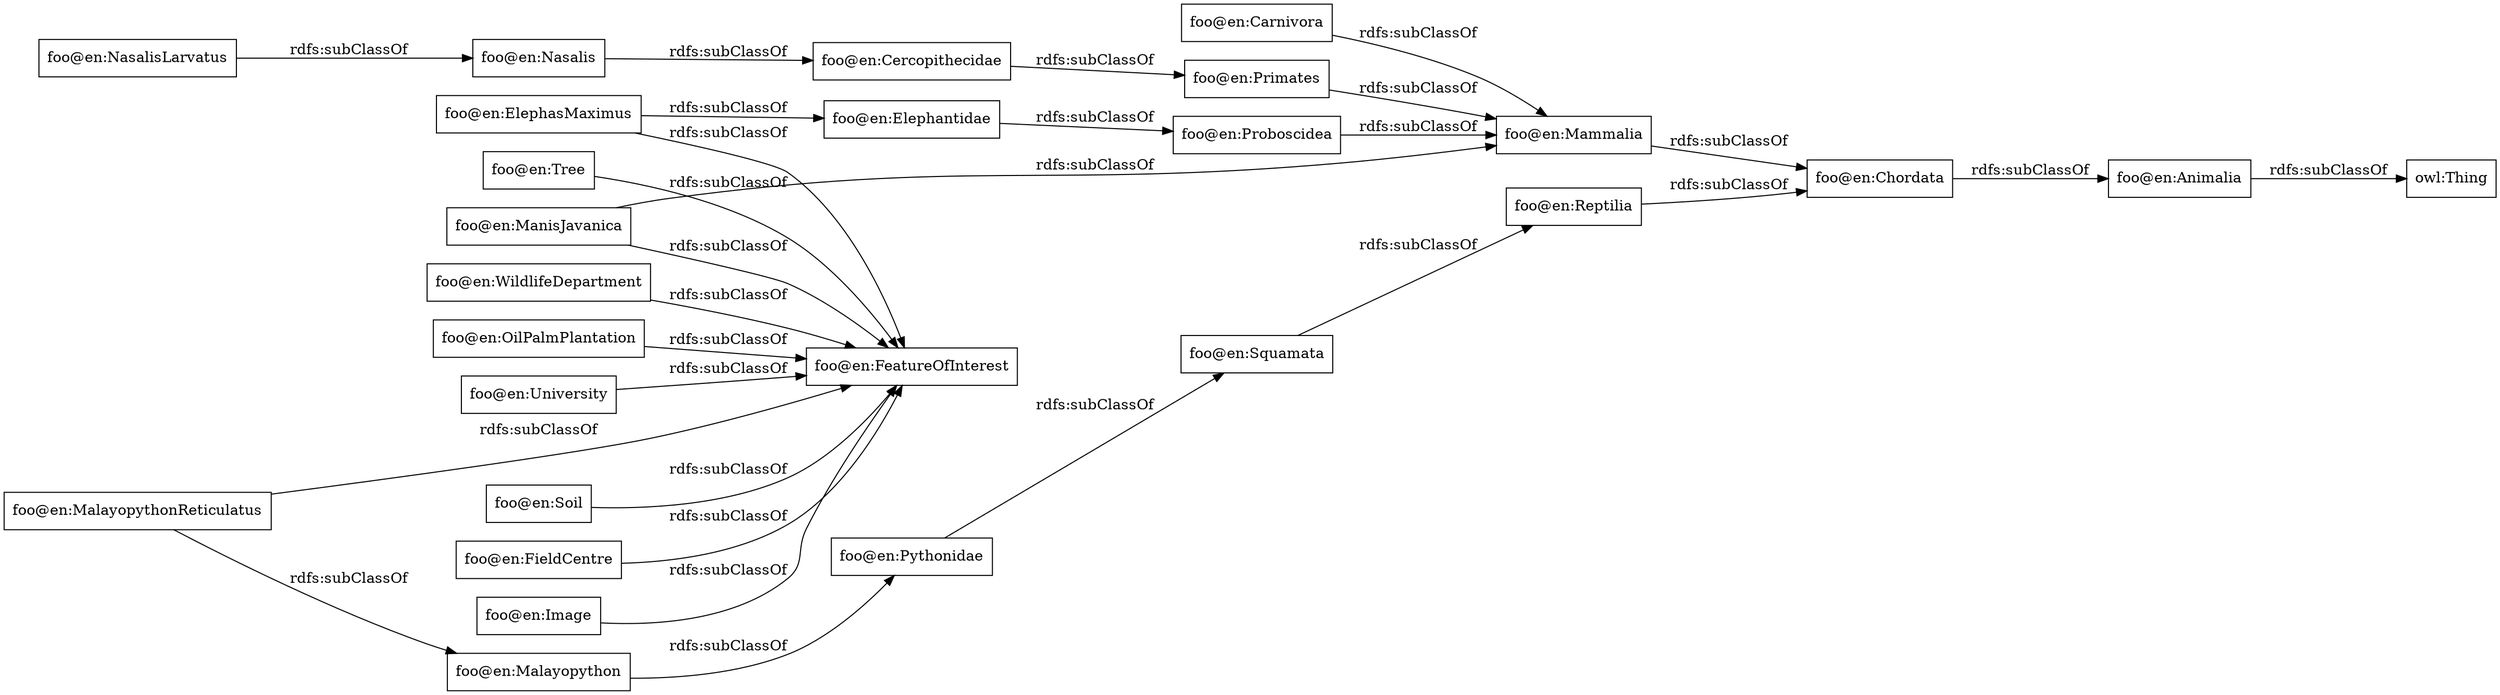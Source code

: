 digraph ar2dtool_diagram { 
rankdir=LR;
size="1000"
node [shape = rectangle, color="black"]; "foo@en:Proboscidea" "foo@en:NasalisLarvatus" "foo@en:Soil" "foo@en:FieldCentre" "foo@en:Squamata" "foo@en:Mammalia" "foo@en:FeatureOfInterest" "foo@en:Image" "foo@en:Malayopython" "foo@en:Animalia" "foo@en:Tree" "foo@en:Cercopithecidae" "foo@en:ManisJavanica" "foo@en:WildlifeDepartment" "foo@en:ElephasMaximus" "foo@en:OilPalmPlantation" "foo@en:MalayopythonReticulatus" "foo@en:Primates" "foo@en:Carnivora" "foo@en:University" "foo@en:Nasalis" "foo@en:Elephantidae" "foo@en:Reptilia" "foo@en:Pythonidae" "foo@en:Chordata" ; /*classes style*/
	"foo@en:Tree" -> "foo@en:FeatureOfInterest" [ label = "rdfs:subClassOf" ];
	"foo@en:WildlifeDepartment" -> "foo@en:FeatureOfInterest" [ label = "rdfs:subClassOf" ];
	"foo@en:Cercopithecidae" -> "foo@en:Primates" [ label = "rdfs:subClassOf" ];
	"foo@en:Chordata" -> "foo@en:Animalia" [ label = "rdfs:subClassOf" ];
	"foo@en:Soil" -> "foo@en:FeatureOfInterest" [ label = "rdfs:subClassOf" ];
	"foo@en:University" -> "foo@en:FeatureOfInterest" [ label = "rdfs:subClassOf" ];
	"foo@en:Squamata" -> "foo@en:Reptilia" [ label = "rdfs:subClassOf" ];
	"foo@en:Elephantidae" -> "foo@en:Proboscidea" [ label = "rdfs:subClassOf" ];
	"foo@en:FieldCentre" -> "foo@en:FeatureOfInterest" [ label = "rdfs:subClassOf" ];
	"foo@en:Proboscidea" -> "foo@en:Mammalia" [ label = "rdfs:subClassOf" ];
	"foo@en:Reptilia" -> "foo@en:Chordata" [ label = "rdfs:subClassOf" ];
	"foo@en:ManisJavanica" -> "foo@en:Mammalia" [ label = "rdfs:subClassOf" ];
	"foo@en:ManisJavanica" -> "foo@en:FeatureOfInterest" [ label = "rdfs:subClassOf" ];
	"foo@en:Nasalis" -> "foo@en:Cercopithecidae" [ label = "rdfs:subClassOf" ];
	"foo@en:OilPalmPlantation" -> "foo@en:FeatureOfInterest" [ label = "rdfs:subClassOf" ];
	"foo@en:ElephasMaximus" -> "foo@en:FeatureOfInterest" [ label = "rdfs:subClassOf" ];
	"foo@en:ElephasMaximus" -> "foo@en:Elephantidae" [ label = "rdfs:subClassOf" ];
	"foo@en:Animalia" -> "owl:Thing" [ label = "rdfs:subClassOf" ];
	"foo@en:Malayopython" -> "foo@en:Pythonidae" [ label = "rdfs:subClassOf" ];
	"foo@en:Carnivora" -> "foo@en:Mammalia" [ label = "rdfs:subClassOf" ];
	"foo@en:Mammalia" -> "foo@en:Chordata" [ label = "rdfs:subClassOf" ];
	"foo@en:MalayopythonReticulatus" -> "foo@en:Malayopython" [ label = "rdfs:subClassOf" ];
	"foo@en:MalayopythonReticulatus" -> "foo@en:FeatureOfInterest" [ label = "rdfs:subClassOf" ];
	"foo@en:Pythonidae" -> "foo@en:Squamata" [ label = "rdfs:subClassOf" ];
	"foo@en:Primates" -> "foo@en:Mammalia" [ label = "rdfs:subClassOf" ];
	"foo@en:NasalisLarvatus" -> "foo@en:Nasalis" [ label = "rdfs:subClassOf" ];
	"foo@en:Image" -> "foo@en:FeatureOfInterest" [ label = "rdfs:subClassOf" ];

}

